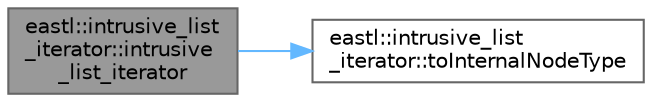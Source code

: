 digraph "eastl::intrusive_list_iterator::intrusive_list_iterator"
{
 // LATEX_PDF_SIZE
  bgcolor="transparent";
  edge [fontname=Helvetica,fontsize=10,labelfontname=Helvetica,labelfontsize=10];
  node [fontname=Helvetica,fontsize=10,shape=box,height=0.2,width=0.4];
  rankdir="LR";
  Node1 [id="Node000001",label="eastl::intrusive_list\l_iterator::intrusive\l_list_iterator",height=0.2,width=0.4,color="gray40", fillcolor="grey60", style="filled", fontcolor="black",tooltip=" "];
  Node1 -> Node2 [id="edge2_Node000001_Node000002",color="steelblue1",style="solid",tooltip=" "];
  Node2 [id="Node000002",label="eastl::intrusive_list\l_iterator::toInternalNodeType",height=0.2,width=0.4,color="grey40", fillcolor="white", style="filled",URL="$classeastl_1_1intrusive__list__iterator.html#ab8d954347ffbe0d01f30b0a3d690ff58",tooltip=" "];
}
